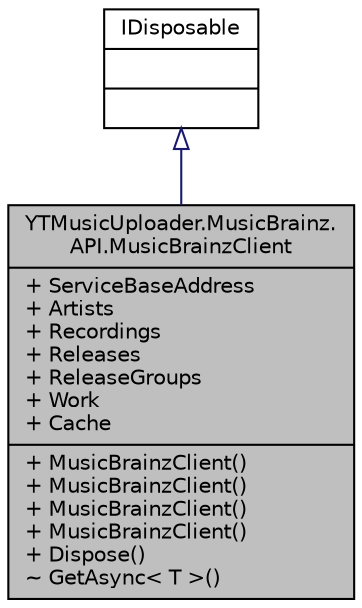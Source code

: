 digraph "YTMusicUploader.MusicBrainz.API.MusicBrainzClient"
{
 // LATEX_PDF_SIZE
  edge [fontname="Helvetica",fontsize="10",labelfontname="Helvetica",labelfontsize="10"];
  node [fontname="Helvetica",fontsize="10",shape=record];
  Node1 [label="{YTMusicUploader.MusicBrainz.\lAPI.MusicBrainzClient\n|+ ServiceBaseAddress\l+ Artists\l+ Recordings\l+ Releases\l+ ReleaseGroups\l+ Work\l+ Cache\l|+ MusicBrainzClient()\l+ MusicBrainzClient()\l+ MusicBrainzClient()\l+ MusicBrainzClient()\l+ Dispose()\l~ GetAsync\< T \>()\l}",height=0.2,width=0.4,color="black", fillcolor="grey75", style="filled", fontcolor="black",tooltip="MusicBrainz client."];
  Node2 -> Node1 [dir="back",color="midnightblue",fontsize="10",style="solid",arrowtail="onormal",fontname="Helvetica"];
  Node2 [label="{IDisposable\n||}",height=0.2,width=0.4,color="black", fillcolor="white", style="filled",URL="$d2/d55/class_i_disposable.html",tooltip=" "];
}
